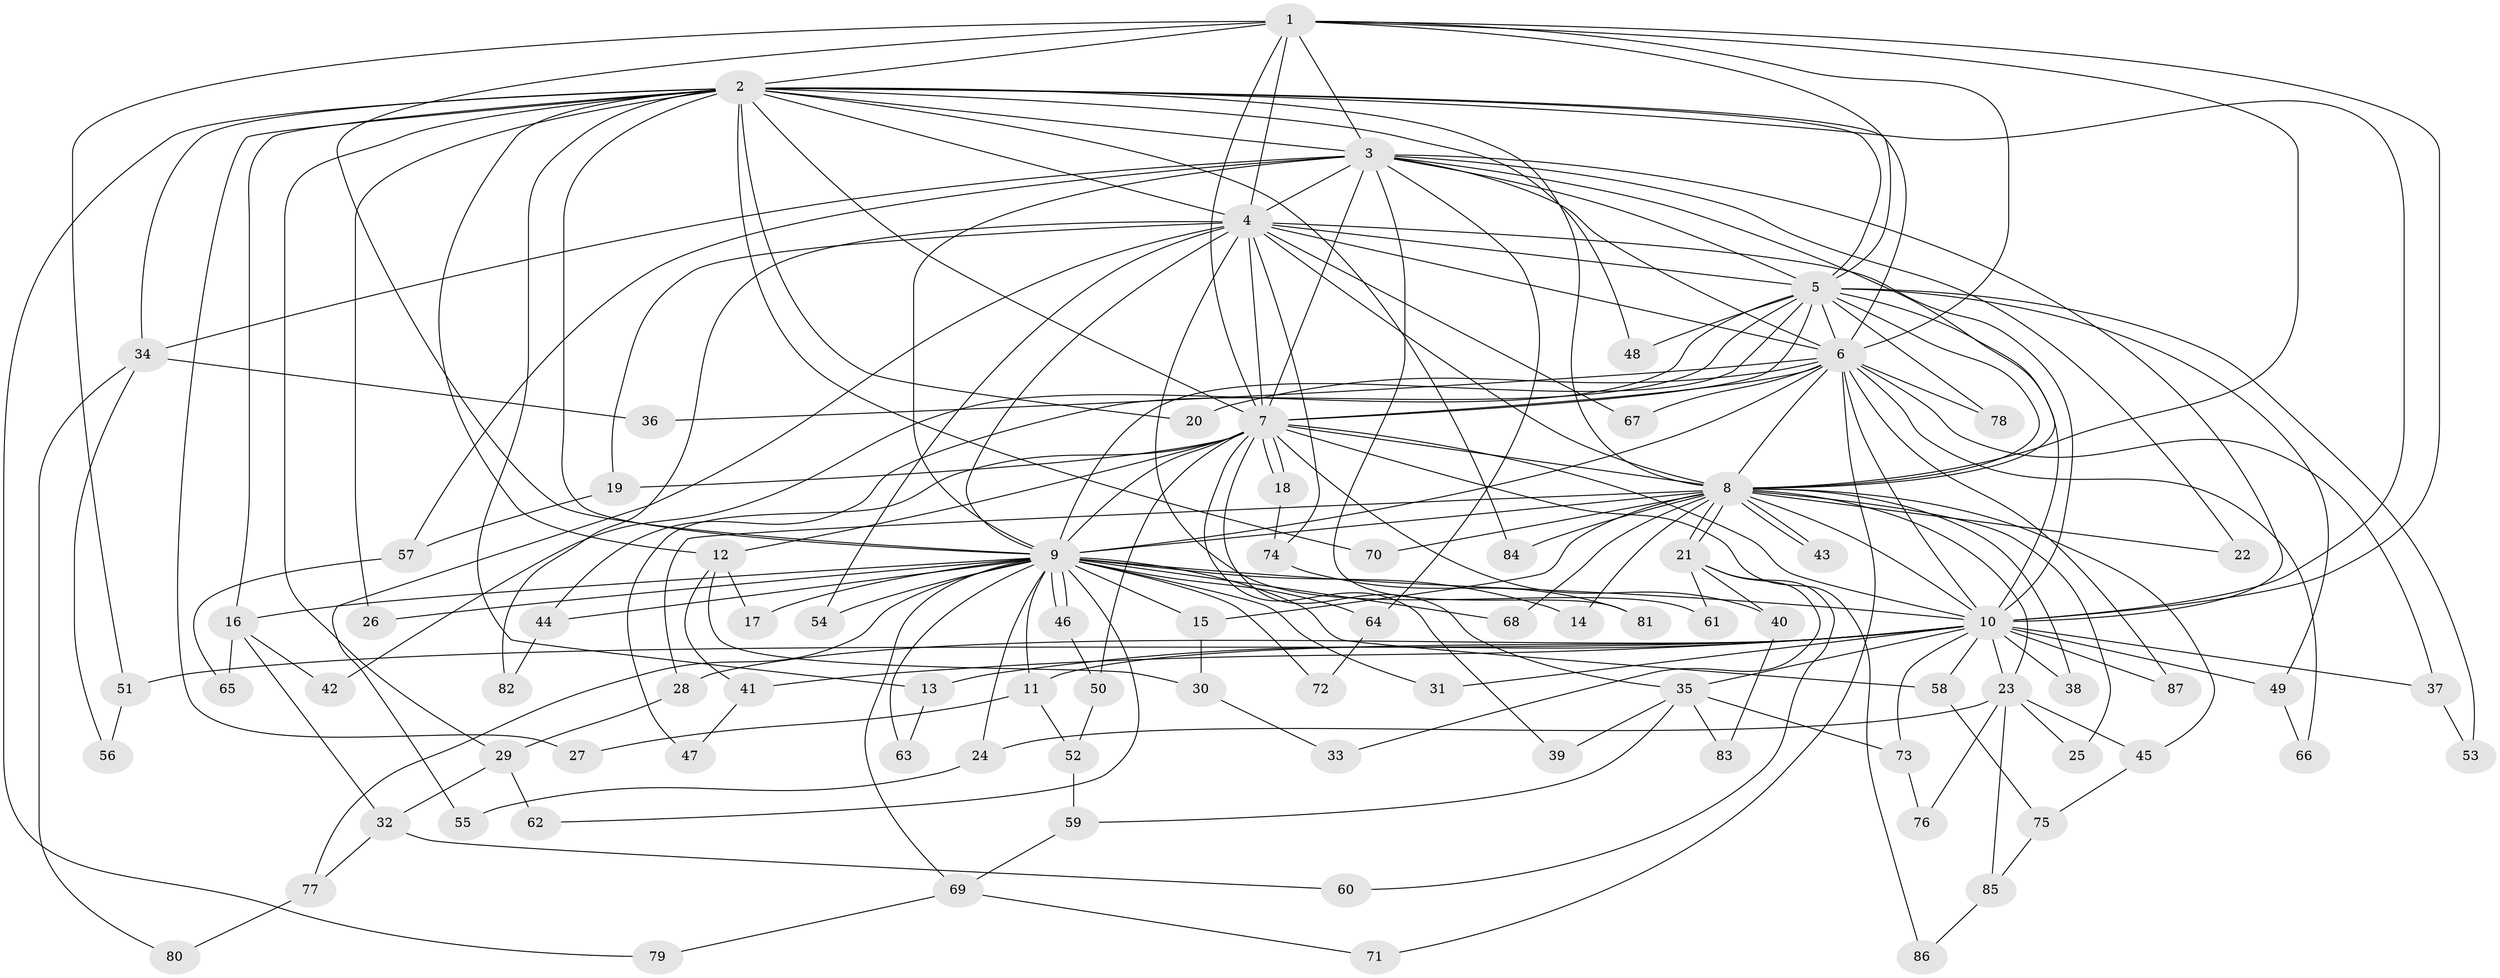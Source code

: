 // coarse degree distribution, {15: 0.03571428571428571, 12: 0.03571428571428571, 9: 0.07142857142857142, 8: 0.03571428571428571, 18: 0.03571428571428571, 5: 0.17857142857142858, 2: 0.17857142857142858, 11: 0.03571428571428571, 7: 0.03571428571428571, 3: 0.17857142857142858, 6: 0.07142857142857142, 4: 0.07142857142857142, 1: 0.03571428571428571}
// Generated by graph-tools (version 1.1) at 2025/49/03/04/25 22:49:17]
// undirected, 87 vertices, 199 edges
graph export_dot {
  node [color=gray90,style=filled];
  1;
  2;
  3;
  4;
  5;
  6;
  7;
  8;
  9;
  10;
  11;
  12;
  13;
  14;
  15;
  16;
  17;
  18;
  19;
  20;
  21;
  22;
  23;
  24;
  25;
  26;
  27;
  28;
  29;
  30;
  31;
  32;
  33;
  34;
  35;
  36;
  37;
  38;
  39;
  40;
  41;
  42;
  43;
  44;
  45;
  46;
  47;
  48;
  49;
  50;
  51;
  52;
  53;
  54;
  55;
  56;
  57;
  58;
  59;
  60;
  61;
  62;
  63;
  64;
  65;
  66;
  67;
  68;
  69;
  70;
  71;
  72;
  73;
  74;
  75;
  76;
  77;
  78;
  79;
  80;
  81;
  82;
  83;
  84;
  85;
  86;
  87;
  1 -- 2;
  1 -- 3;
  1 -- 4;
  1 -- 5;
  1 -- 6;
  1 -- 7;
  1 -- 8;
  1 -- 9;
  1 -- 10;
  1 -- 51;
  2 -- 3;
  2 -- 4;
  2 -- 5;
  2 -- 6;
  2 -- 7;
  2 -- 8;
  2 -- 9;
  2 -- 10;
  2 -- 12;
  2 -- 13;
  2 -- 16;
  2 -- 20;
  2 -- 26;
  2 -- 27;
  2 -- 29;
  2 -- 34;
  2 -- 48;
  2 -- 70;
  2 -- 79;
  2 -- 84;
  3 -- 4;
  3 -- 5;
  3 -- 6;
  3 -- 7;
  3 -- 8;
  3 -- 9;
  3 -- 10;
  3 -- 22;
  3 -- 34;
  3 -- 57;
  3 -- 64;
  3 -- 81;
  4 -- 5;
  4 -- 6;
  4 -- 7;
  4 -- 8;
  4 -- 9;
  4 -- 10;
  4 -- 19;
  4 -- 54;
  4 -- 55;
  4 -- 61;
  4 -- 67;
  4 -- 74;
  4 -- 82;
  5 -- 6;
  5 -- 7;
  5 -- 8;
  5 -- 9;
  5 -- 10;
  5 -- 42;
  5 -- 44;
  5 -- 48;
  5 -- 49;
  5 -- 53;
  5 -- 78;
  6 -- 7;
  6 -- 8;
  6 -- 9;
  6 -- 10;
  6 -- 20;
  6 -- 36;
  6 -- 37;
  6 -- 66;
  6 -- 67;
  6 -- 71;
  6 -- 78;
  6 -- 87;
  7 -- 8;
  7 -- 9;
  7 -- 10;
  7 -- 12;
  7 -- 18;
  7 -- 18;
  7 -- 19;
  7 -- 35;
  7 -- 39;
  7 -- 40;
  7 -- 47;
  7 -- 50;
  7 -- 86;
  8 -- 9;
  8 -- 10;
  8 -- 14;
  8 -- 15;
  8 -- 21;
  8 -- 21;
  8 -- 22;
  8 -- 23;
  8 -- 25;
  8 -- 28;
  8 -- 38;
  8 -- 43;
  8 -- 43;
  8 -- 45;
  8 -- 68;
  8 -- 70;
  8 -- 84;
  9 -- 10;
  9 -- 11;
  9 -- 14;
  9 -- 15;
  9 -- 16;
  9 -- 17;
  9 -- 24;
  9 -- 26;
  9 -- 31;
  9 -- 44;
  9 -- 46;
  9 -- 46;
  9 -- 54;
  9 -- 58;
  9 -- 62;
  9 -- 63;
  9 -- 64;
  9 -- 68;
  9 -- 69;
  9 -- 72;
  9 -- 77;
  10 -- 11;
  10 -- 13;
  10 -- 23;
  10 -- 28;
  10 -- 31;
  10 -- 35;
  10 -- 37;
  10 -- 38;
  10 -- 41;
  10 -- 49;
  10 -- 51;
  10 -- 58;
  10 -- 73;
  10 -- 87;
  11 -- 27;
  11 -- 52;
  12 -- 17;
  12 -- 30;
  12 -- 41;
  13 -- 63;
  15 -- 30;
  16 -- 32;
  16 -- 42;
  16 -- 65;
  18 -- 74;
  19 -- 57;
  21 -- 33;
  21 -- 40;
  21 -- 60;
  21 -- 61;
  23 -- 24;
  23 -- 25;
  23 -- 45;
  23 -- 76;
  23 -- 85;
  24 -- 55;
  28 -- 29;
  29 -- 32;
  29 -- 62;
  30 -- 33;
  32 -- 60;
  32 -- 77;
  34 -- 36;
  34 -- 56;
  34 -- 80;
  35 -- 39;
  35 -- 59;
  35 -- 73;
  35 -- 83;
  37 -- 53;
  40 -- 83;
  41 -- 47;
  44 -- 82;
  45 -- 75;
  46 -- 50;
  49 -- 66;
  50 -- 52;
  51 -- 56;
  52 -- 59;
  57 -- 65;
  58 -- 75;
  59 -- 69;
  64 -- 72;
  69 -- 71;
  69 -- 79;
  73 -- 76;
  74 -- 81;
  75 -- 85;
  77 -- 80;
  85 -- 86;
}
